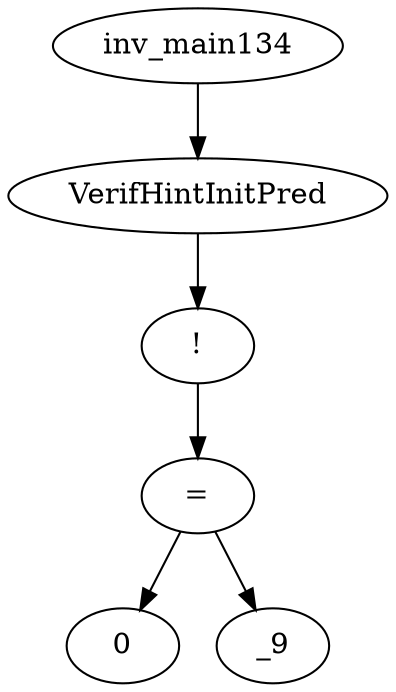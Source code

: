 digraph dag {
0 [label="inv_main134"];
1 [label="VerifHintInitPred"];
2 [label="!"];
3 [label="="];
4 [label="0"];
5 [label="_9"];
0->1
1->2
2->3
3->5
3 -> 4
}
